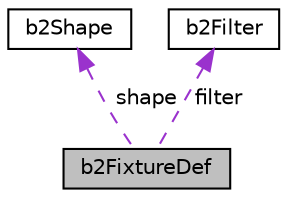 digraph "b2FixtureDef"
{
  edge [fontname="Helvetica",fontsize="10",labelfontname="Helvetica",labelfontsize="10"];
  node [fontname="Helvetica",fontsize="10",shape=record];
  Node1 [label="b2FixtureDef",height=0.2,width=0.4,color="black", fillcolor="grey75", style="filled", fontcolor="black"];
  Node2 -> Node1 [dir="back",color="darkorchid3",fontsize="10",style="dashed",label=" shape" ,fontname="Helvetica"];
  Node2 [label="b2Shape",height=0.2,width=0.4,color="black", fillcolor="white", style="filled",URL="$classb2Shape.html"];
  Node3 -> Node1 [dir="back",color="darkorchid3",fontsize="10",style="dashed",label=" filter" ,fontname="Helvetica"];
  Node3 [label="b2Filter",height=0.2,width=0.4,color="black", fillcolor="white", style="filled",URL="$structb2Filter.html",tooltip="This holds contact filtering data. "];
}
